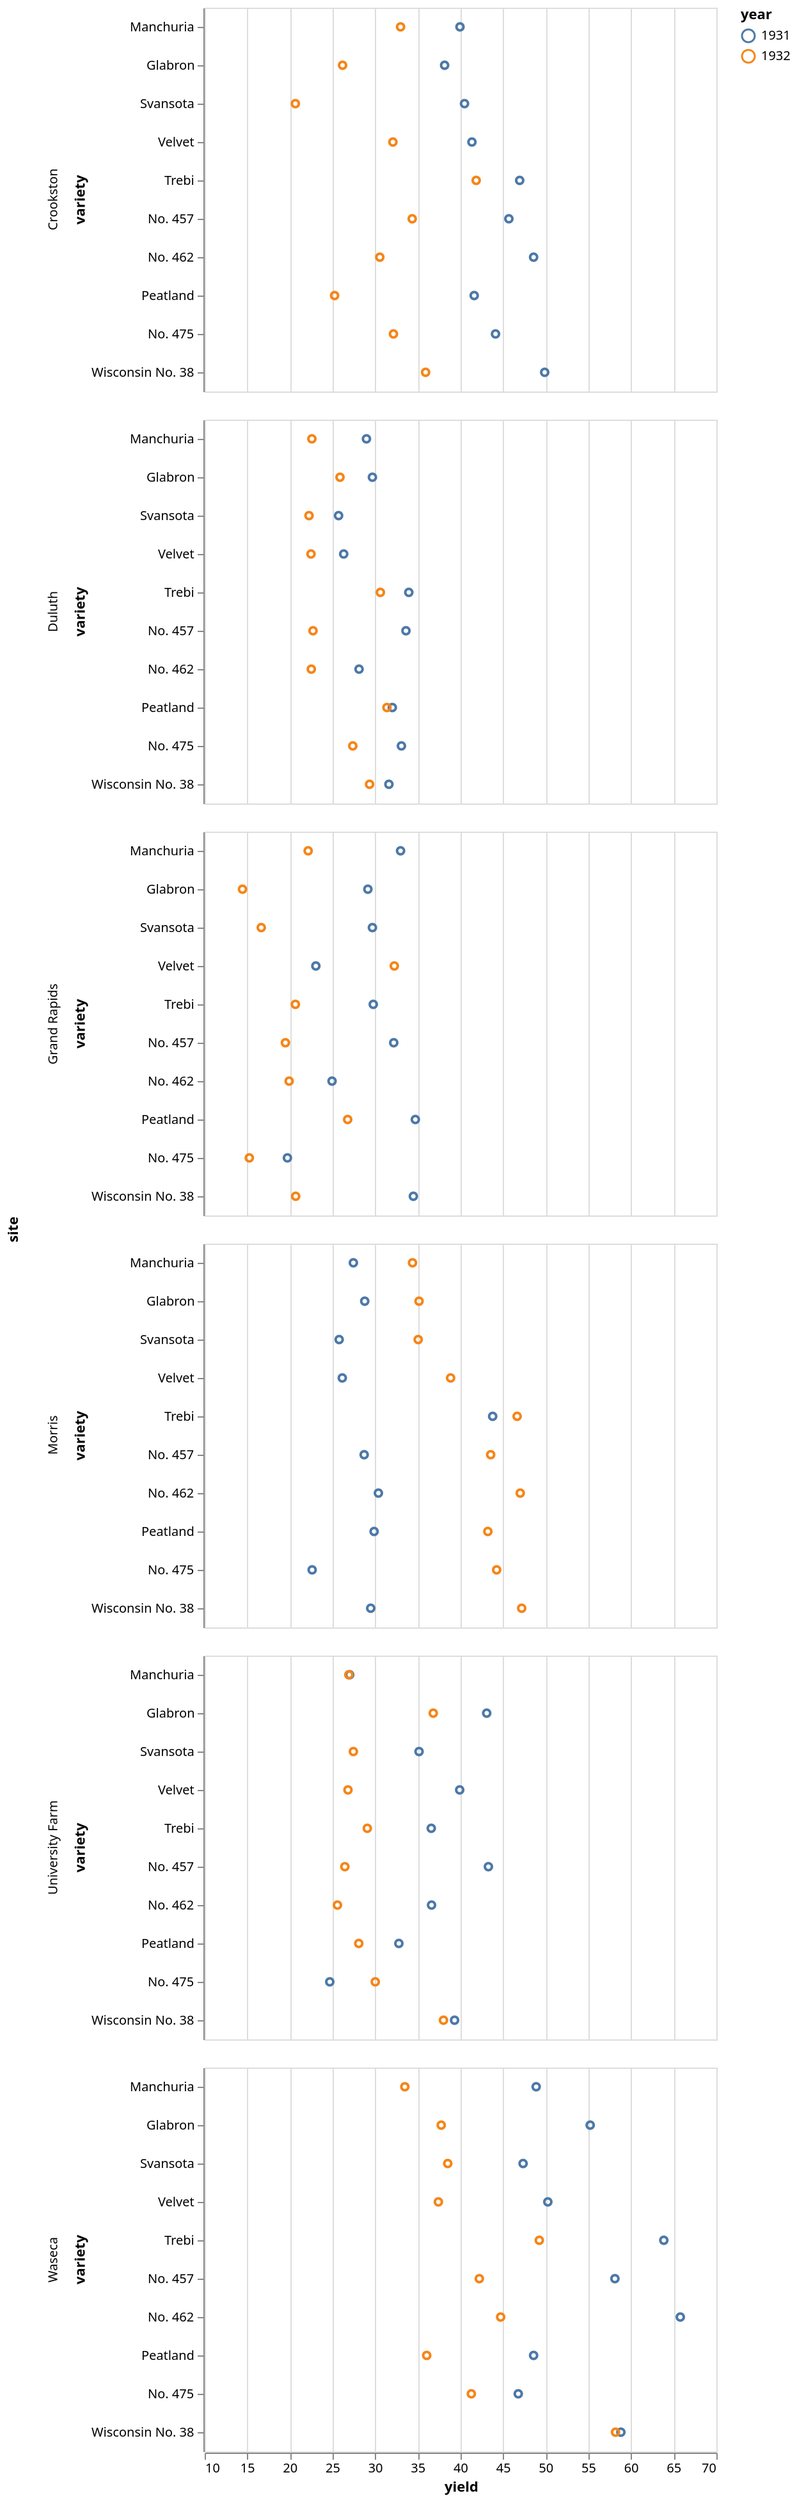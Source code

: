 {"config": {"view": {"height": 300, "width": 400}}, "encoding": {"y": {"scale": {"rangeStep": 20}, "title": "variety", "field": "properties.variety", "sort": {"field": "yield", "op": "median", "order": "descending"}, "type": "nominal"}, "x": {"aggregate": "median", "title": "yield", "field": "properties.yield", "type": "quantitative", "scale": {"zero": false}}, "color": {"title": "year", "field": "properties.year", "type": "nominal"}, "row": {"title": "site", "field": "properties.site", "type": "nominal"}}, "data": {"values": {"features": [{"properties": {"variety": "Manchuria", "yield": 27.0, "site": "University Farm", "year": 1931}, "geometry": {"coordinates": [125.6, 10.1], "type": "Point"}, "type": "Feature"}, {"properties": {"variety": "Manchuria", "yield": 48.86667, "site": "Waseca", "year": 1931}, "geometry": {"coordinates": [125.6, 10.1], "type": "Point"}, "type": "Feature"}, {"properties": {"variety": "Manchuria", "yield": 27.43334, "site": "Morris", "year": 1931}, "geometry": {"coordinates": [125.6, 10.1], "type": "Point"}, "type": "Feature"}, {"properties": {"variety": "Manchuria", "yield": 39.93333, "site": "Crookston", "year": 1931}, "geometry": {"coordinates": [125.6, 10.1], "type": "Point"}, "type": "Feature"}, {"properties": {"variety": "Manchuria", "yield": 32.96667, "site": "Grand Rapids", "year": 1931}, "geometry": {"coordinates": [125.6, 10.1], "type": "Point"}, "type": "Feature"}, {"properties": {"variety": "Manchuria", "yield": 28.96667, "site": "Duluth", "year": 1931}, "geometry": {"coordinates": [125.6, 10.1], "type": "Point"}, "type": "Feature"}, {"properties": {"variety": "Glabron", "yield": 43.06666, "site": "University Farm", "year": 1931}, "geometry": {"coordinates": [125.6, 10.1], "type": "Point"}, "type": "Feature"}, {"properties": {"variety": "Glabron", "yield": 55.2, "site": "Waseca", "year": 1931}, "geometry": {"coordinates": [125.6, 10.1], "type": "Point"}, "type": "Feature"}, {"properties": {"variety": "Glabron", "yield": 28.76667, "site": "Morris", "year": 1931}, "geometry": {"coordinates": [125.6, 10.1], "type": "Point"}, "type": "Feature"}, {"properties": {"variety": "Glabron", "yield": 38.13333, "site": "Crookston", "year": 1931}, "geometry": {"coordinates": [125.6, 10.1], "type": "Point"}, "type": "Feature"}, {"properties": {"variety": "Glabron", "yield": 29.13333, "site": "Grand Rapids", "year": 1931}, "geometry": {"coordinates": [125.6, 10.1], "type": "Point"}, "type": "Feature"}, {"properties": {"variety": "Glabron", "yield": 29.66667, "site": "Duluth", "year": 1931}, "geometry": {"coordinates": [125.6, 10.1], "type": "Point"}, "type": "Feature"}, {"properties": {"variety": "Svansota", "yield": 35.13333, "site": "University Farm", "year": 1931}, "geometry": {"coordinates": [125.6, 10.1], "type": "Point"}, "type": "Feature"}, {"properties": {"variety": "Svansota", "yield": 47.33333, "site": "Waseca", "year": 1931}, "geometry": {"coordinates": [125.6, 10.1], "type": "Point"}, "type": "Feature"}, {"properties": {"variety": "Svansota", "yield": 25.76667, "site": "Morris", "year": 1931}, "geometry": {"coordinates": [125.6, 10.1], "type": "Point"}, "type": "Feature"}, {"properties": {"variety": "Svansota", "yield": 40.46667, "site": "Crookston", "year": 1931}, "geometry": {"coordinates": [125.6, 10.1], "type": "Point"}, "type": "Feature"}, {"properties": {"variety": "Svansota", "yield": 29.66667, "site": "Grand Rapids", "year": 1931}, "geometry": {"coordinates": [125.6, 10.1], "type": "Point"}, "type": "Feature"}, {"properties": {"variety": "Svansota", "yield": 25.7, "site": "Duluth", "year": 1931}, "geometry": {"coordinates": [125.6, 10.1], "type": "Point"}, "type": "Feature"}, {"properties": {"variety": "Velvet", "yield": 39.9, "site": "University Farm", "year": 1931}, "geometry": {"coordinates": [125.6, 10.1], "type": "Point"}, "type": "Feature"}, {"properties": {"variety": "Velvet", "yield": 50.23333, "site": "Waseca", "year": 1931}, "geometry": {"coordinates": [125.6, 10.1], "type": "Point"}, "type": "Feature"}, {"properties": {"variety": "Velvet", "yield": 26.13333, "site": "Morris", "year": 1931}, "geometry": {"coordinates": [125.6, 10.1], "type": "Point"}, "type": "Feature"}, {"properties": {"variety": "Velvet", "yield": 41.33333, "site": "Crookston", "year": 1931}, "geometry": {"coordinates": [125.6, 10.1], "type": "Point"}, "type": "Feature"}, {"properties": {"variety": "Velvet", "yield": 23.03333, "site": "Grand Rapids", "year": 1931}, "geometry": {"coordinates": [125.6, 10.1], "type": "Point"}, "type": "Feature"}, {"properties": {"variety": "Velvet", "yield": 26.3, "site": "Duluth", "year": 1931}, "geometry": {"coordinates": [125.6, 10.1], "type": "Point"}, "type": "Feature"}, {"properties": {"variety": "Trebi", "yield": 36.56666, "site": "University Farm", "year": 1931}, "geometry": {"coordinates": [125.6, 10.1], "type": "Point"}, "type": "Feature"}, {"properties": {"variety": "Trebi", "yield": 63.8333, "site": "Waseca", "year": 1931}, "geometry": {"coordinates": [125.6, 10.1], "type": "Point"}, "type": "Feature"}, {"properties": {"variety": "Trebi", "yield": 43.76667, "site": "Morris", "year": 1931}, "geometry": {"coordinates": [125.6, 10.1], "type": "Point"}, "type": "Feature"}, {"properties": {"variety": "Trebi", "yield": 46.93333, "site": "Crookston", "year": 1931}, "geometry": {"coordinates": [125.6, 10.1], "type": "Point"}, "type": "Feature"}, {"properties": {"variety": "Trebi", "yield": 29.76667, "site": "Grand Rapids", "year": 1931}, "geometry": {"coordinates": [125.6, 10.1], "type": "Point"}, "type": "Feature"}, {"properties": {"variety": "Trebi", "yield": 33.93333, "site": "Duluth", "year": 1931}, "geometry": {"coordinates": [125.6, 10.1], "type": "Point"}, "type": "Feature"}, {"properties": {"variety": "No. 457", "yield": 43.26667, "site": "University Farm", "year": 1931}, "geometry": {"coordinates": [125.6, 10.1], "type": "Point"}, "type": "Feature"}, {"properties": {"variety": "No. 457", "yield": 58.1, "site": "Waseca", "year": 1931}, "geometry": {"coordinates": [125.6, 10.1], "type": "Point"}, "type": "Feature"}, {"properties": {"variety": "No. 457", "yield": 28.7, "site": "Morris", "year": 1931}, "geometry": {"coordinates": [125.6, 10.1], "type": "Point"}, "type": "Feature"}, {"properties": {"variety": "No. 457", "yield": 45.66667, "site": "Crookston", "year": 1931}, "geometry": {"coordinates": [125.6, 10.1], "type": "Point"}, "type": "Feature"}, {"properties": {"variety": "No. 457", "yield": 32.16667, "site": "Grand Rapids", "year": 1931}, "geometry": {"coordinates": [125.6, 10.1], "type": "Point"}, "type": "Feature"}, {"properties": {"variety": "No. 457", "yield": 33.6, "site": "Duluth", "year": 1931}, "geometry": {"coordinates": [125.6, 10.1], "type": "Point"}, "type": "Feature"}, {"properties": {"variety": "No. 462", "yield": 36.6, "site": "University Farm", "year": 1931}, "geometry": {"coordinates": [125.6, 10.1], "type": "Point"}, "type": "Feature"}, {"properties": {"variety": "No. 462", "yield": 65.7667, "site": "Waseca", "year": 1931}, "geometry": {"coordinates": [125.6, 10.1], "type": "Point"}, "type": "Feature"}, {"properties": {"variety": "No. 462", "yield": 30.36667, "site": "Morris", "year": 1931}, "geometry": {"coordinates": [125.6, 10.1], "type": "Point"}, "type": "Feature"}, {"properties": {"variety": "No. 462", "yield": 48.56666, "site": "Crookston", "year": 1931}, "geometry": {"coordinates": [125.6, 10.1], "type": "Point"}, "type": "Feature"}, {"properties": {"variety": "No. 462", "yield": 24.93334, "site": "Grand Rapids", "year": 1931}, "geometry": {"coordinates": [125.6, 10.1], "type": "Point"}, "type": "Feature"}, {"properties": {"variety": "No. 462", "yield": 28.1, "site": "Duluth", "year": 1931}, "geometry": {"coordinates": [125.6, 10.1], "type": "Point"}, "type": "Feature"}, {"properties": {"variety": "Peatland", "yield": 32.76667, "site": "University Farm", "year": 1931}, "geometry": {"coordinates": [125.6, 10.1], "type": "Point"}, "type": "Feature"}, {"properties": {"variety": "Peatland", "yield": 48.56666, "site": "Waseca", "year": 1931}, "geometry": {"coordinates": [125.6, 10.1], "type": "Point"}, "type": "Feature"}, {"properties": {"variety": "Peatland", "yield": 29.86667, "site": "Morris", "year": 1931}, "geometry": {"coordinates": [125.6, 10.1], "type": "Point"}, "type": "Feature"}, {"properties": {"variety": "Peatland", "yield": 41.6, "site": "Crookston", "year": 1931}, "geometry": {"coordinates": [125.6, 10.1], "type": "Point"}, "type": "Feature"}, {"properties": {"variety": "Peatland", "yield": 34.7, "site": "Grand Rapids", "year": 1931}, "geometry": {"coordinates": [125.6, 10.1], "type": "Point"}, "type": "Feature"}, {"properties": {"variety": "Peatland", "yield": 32.0, "site": "Duluth", "year": 1931}, "geometry": {"coordinates": [125.6, 10.1], "type": "Point"}, "type": "Feature"}, {"properties": {"variety": "No. 475", "yield": 24.66667, "site": "University Farm", "year": 1931}, "geometry": {"coordinates": [125.6, 10.1], "type": "Point"}, "type": "Feature"}, {"properties": {"variety": "No. 475", "yield": 46.76667, "site": "Waseca", "year": 1931}, "geometry": {"coordinates": [125.6, 10.1], "type": "Point"}, "type": "Feature"}, {"properties": {"variety": "No. 475", "yield": 22.6, "site": "Morris", "year": 1931}, "geometry": {"coordinates": [125.6, 10.1], "type": "Point"}, "type": "Feature"}, {"properties": {"variety": "No. 475", "yield": 44.1, "site": "Crookston", "year": 1931}, "geometry": {"coordinates": [125.6, 10.1], "type": "Point"}, "type": "Feature"}, {"properties": {"variety": "No. 475", "yield": 19.7, "site": "Grand Rapids", "year": 1931}, "geometry": {"coordinates": [125.6, 10.1], "type": "Point"}, "type": "Feature"}, {"properties": {"variety": "No. 475", "yield": 33.06666, "site": "Duluth", "year": 1931}, "geometry": {"coordinates": [125.6, 10.1], "type": "Point"}, "type": "Feature"}, {"properties": {"variety": "Wisconsin No. 38", "yield": 39.3, "site": "University Farm", "year": 1931}, "geometry": {"coordinates": [125.6, 10.1], "type": "Point"}, "type": "Feature"}, {"properties": {"variety": "Wisconsin No. 38", "yield": 58.8, "site": "Waseca", "year": 1931}, "geometry": {"coordinates": [125.6, 10.1], "type": "Point"}, "type": "Feature"}, {"properties": {"variety": "Wisconsin No. 38", "yield": 29.46667, "site": "Morris", "year": 1931}, "geometry": {"coordinates": [125.6, 10.1], "type": "Point"}, "type": "Feature"}, {"properties": {"variety": "Wisconsin No. 38", "yield": 49.86667, "site": "Crookston", "year": 1931}, "geometry": {"coordinates": [125.6, 10.1], "type": "Point"}, "type": "Feature"}, {"properties": {"variety": "Wisconsin No. 38", "yield": 34.46667, "site": "Grand Rapids", "year": 1931}, "geometry": {"coordinates": [125.6, 10.1], "type": "Point"}, "type": "Feature"}, {"properties": {"variety": "Wisconsin No. 38", "yield": 31.6, "site": "Duluth", "year": 1931}, "geometry": {"coordinates": [125.6, 10.1], "type": "Point"}, "type": "Feature"}, {"properties": {"variety": "Manchuria", "yield": 26.9, "site": "University Farm", "year": 1932}, "geometry": {"coordinates": [125.6, 10.1], "type": "Point"}, "type": "Feature"}, {"properties": {"variety": "Manchuria", "yield": 33.46667, "site": "Waseca", "year": 1932}, "geometry": {"coordinates": [125.6, 10.1], "type": "Point"}, "type": "Feature"}, {"properties": {"variety": "Manchuria", "yield": 34.36666, "site": "Morris", "year": 1932}, "geometry": {"coordinates": [125.6, 10.1], "type": "Point"}, "type": "Feature"}, {"properties": {"variety": "Manchuria", "yield": 32.96667, "site": "Crookston", "year": 1932}, "geometry": {"coordinates": [125.6, 10.1], "type": "Point"}, "type": "Feature"}, {"properties": {"variety": "Manchuria", "yield": 22.13333, "site": "Grand Rapids", "year": 1932}, "geometry": {"coordinates": [125.6, 10.1], "type": "Point"}, "type": "Feature"}, {"properties": {"variety": "Manchuria", "yield": 22.56667, "site": "Duluth", "year": 1932}, "geometry": {"coordinates": [125.6, 10.1], "type": "Point"}, "type": "Feature"}, {"properties": {"variety": "Glabron", "yield": 36.8, "site": "University Farm", "year": 1932}, "geometry": {"coordinates": [125.6, 10.1], "type": "Point"}, "type": "Feature"}, {"properties": {"variety": "Glabron", "yield": 37.73333, "site": "Waseca", "year": 1932}, "geometry": {"coordinates": [125.6, 10.1], "type": "Point"}, "type": "Feature"}, {"properties": {"variety": "Glabron", "yield": 35.13333, "site": "Morris", "year": 1932}, "geometry": {"coordinates": [125.6, 10.1], "type": "Point"}, "type": "Feature"}, {"properties": {"variety": "Glabron", "yield": 26.16667, "site": "Crookston", "year": 1932}, "geometry": {"coordinates": [125.6, 10.1], "type": "Point"}, "type": "Feature"}, {"properties": {"variety": "Glabron", "yield": 14.43333, "site": "Grand Rapids", "year": 1932}, "geometry": {"coordinates": [125.6, 10.1], "type": "Point"}, "type": "Feature"}, {"properties": {"variety": "Glabron", "yield": 25.86667, "site": "Duluth", "year": 1932}, "geometry": {"coordinates": [125.6, 10.1], "type": "Point"}, "type": "Feature"}, {"properties": {"variety": "Svansota", "yield": 27.43334, "site": "University Farm", "year": 1932}, "geometry": {"coordinates": [125.6, 10.1], "type": "Point"}, "type": "Feature"}, {"properties": {"variety": "Svansota", "yield": 38.5, "site": "Waseca", "year": 1932}, "geometry": {"coordinates": [125.6, 10.1], "type": "Point"}, "type": "Feature"}, {"properties": {"variety": "Svansota", "yield": 35.03333, "site": "Morris", "year": 1932}, "geometry": {"coordinates": [125.6, 10.1], "type": "Point"}, "type": "Feature"}, {"properties": {"variety": "Svansota", "yield": 20.63333, "site": "Crookston", "year": 1932}, "geometry": {"coordinates": [125.6, 10.1], "type": "Point"}, "type": "Feature"}, {"properties": {"variety": "Svansota", "yield": 16.63333, "site": "Grand Rapids", "year": 1932}, "geometry": {"coordinates": [125.6, 10.1], "type": "Point"}, "type": "Feature"}, {"properties": {"variety": "Svansota", "yield": 22.23333, "site": "Duluth", "year": 1932}, "geometry": {"coordinates": [125.6, 10.1], "type": "Point"}, "type": "Feature"}, {"properties": {"variety": "Velvet", "yield": 26.8, "site": "University Farm", "year": 1932}, "geometry": {"coordinates": [125.6, 10.1], "type": "Point"}, "type": "Feature"}, {"properties": {"variety": "Velvet", "yield": 37.4, "site": "Waseca", "year": 1932}, "geometry": {"coordinates": [125.6, 10.1], "type": "Point"}, "type": "Feature"}, {"properties": {"variety": "Velvet", "yield": 38.83333, "site": "Morris", "year": 1932}, "geometry": {"coordinates": [125.6, 10.1], "type": "Point"}, "type": "Feature"}, {"properties": {"variety": "Velvet", "yield": 32.06666, "site": "Crookston", "year": 1932}, "geometry": {"coordinates": [125.6, 10.1], "type": "Point"}, "type": "Feature"}, {"properties": {"variety": "Velvet", "yield": 32.23333, "site": "Grand Rapids", "year": 1932}, "geometry": {"coordinates": [125.6, 10.1], "type": "Point"}, "type": "Feature"}, {"properties": {"variety": "Velvet", "yield": 22.46667, "site": "Duluth", "year": 1932}, "geometry": {"coordinates": [125.6, 10.1], "type": "Point"}, "type": "Feature"}, {"properties": {"variety": "Trebi", "yield": 29.06667, "site": "University Farm", "year": 1932}, "geometry": {"coordinates": [125.6, 10.1], "type": "Point"}, "type": "Feature"}, {"properties": {"variety": "Trebi", "yield": 49.2333, "site": "Waseca", "year": 1932}, "geometry": {"coordinates": [125.6, 10.1], "type": "Point"}, "type": "Feature"}, {"properties": {"variety": "Trebi", "yield": 46.63333, "site": "Morris", "year": 1932}, "geometry": {"coordinates": [125.6, 10.1], "type": "Point"}, "type": "Feature"}, {"properties": {"variety": "Trebi", "yield": 41.83333, "site": "Crookston", "year": 1932}, "geometry": {"coordinates": [125.6, 10.1], "type": "Point"}, "type": "Feature"}, {"properties": {"variety": "Trebi", "yield": 20.63333, "site": "Grand Rapids", "year": 1932}, "geometry": {"coordinates": [125.6, 10.1], "type": "Point"}, "type": "Feature"}, {"properties": {"variety": "Trebi", "yield": 30.6, "site": "Duluth", "year": 1932}, "geometry": {"coordinates": [125.6, 10.1], "type": "Point"}, "type": "Feature"}, {"properties": {"variety": "No. 457", "yield": 26.43334, "site": "University Farm", "year": 1932}, "geometry": {"coordinates": [125.6, 10.1], "type": "Point"}, "type": "Feature"}, {"properties": {"variety": "No. 457", "yield": 42.2, "site": "Waseca", "year": 1932}, "geometry": {"coordinates": [125.6, 10.1], "type": "Point"}, "type": "Feature"}, {"properties": {"variety": "No. 457", "yield": 43.53334, "site": "Morris", "year": 1932}, "geometry": {"coordinates": [125.6, 10.1], "type": "Point"}, "type": "Feature"}, {"properties": {"variety": "No. 457", "yield": 34.33333, "site": "Crookston", "year": 1932}, "geometry": {"coordinates": [125.6, 10.1], "type": "Point"}, "type": "Feature"}, {"properties": {"variety": "No. 457", "yield": 19.46667, "site": "Grand Rapids", "year": 1932}, "geometry": {"coordinates": [125.6, 10.1], "type": "Point"}, "type": "Feature"}, {"properties": {"variety": "No. 457", "yield": 22.7, "site": "Duluth", "year": 1932}, "geometry": {"coordinates": [125.6, 10.1], "type": "Point"}, "type": "Feature"}, {"properties": {"variety": "No. 462", "yield": 25.56667, "site": "University Farm", "year": 1932}, "geometry": {"coordinates": [125.6, 10.1], "type": "Point"}, "type": "Feature"}, {"properties": {"variety": "No. 462", "yield": 44.7, "site": "Waseca", "year": 1932}, "geometry": {"coordinates": [125.6, 10.1], "type": "Point"}, "type": "Feature"}, {"properties": {"variety": "No. 462", "yield": 47.0, "site": "Morris", "year": 1932}, "geometry": {"coordinates": [125.6, 10.1], "type": "Point"}, "type": "Feature"}, {"properties": {"variety": "No. 462", "yield": 30.53333, "site": "Crookston", "year": 1932}, "geometry": {"coordinates": [125.6, 10.1], "type": "Point"}, "type": "Feature"}, {"properties": {"variety": "No. 462", "yield": 19.9, "site": "Grand Rapids", "year": 1932}, "geometry": {"coordinates": [125.6, 10.1], "type": "Point"}, "type": "Feature"}, {"properties": {"variety": "No. 462", "yield": 22.5, "site": "Duluth", "year": 1932}, "geometry": {"coordinates": [125.6, 10.1], "type": "Point"}, "type": "Feature"}, {"properties": {"variety": "Peatland", "yield": 28.06667, "site": "University Farm", "year": 1932}, "geometry": {"coordinates": [125.6, 10.1], "type": "Point"}, "type": "Feature"}, {"properties": {"variety": "Peatland", "yield": 36.03333, "site": "Waseca", "year": 1932}, "geometry": {"coordinates": [125.6, 10.1], "type": "Point"}, "type": "Feature"}, {"properties": {"variety": "Peatland", "yield": 43.2, "site": "Morris", "year": 1932}, "geometry": {"coordinates": [125.6, 10.1], "type": "Point"}, "type": "Feature"}, {"properties": {"variety": "Peatland", "yield": 25.23333, "site": "Crookston", "year": 1932}, "geometry": {"coordinates": [125.6, 10.1], "type": "Point"}, "type": "Feature"}, {"properties": {"variety": "Peatland", "yield": 26.76667, "site": "Grand Rapids", "year": 1932}, "geometry": {"coordinates": [125.6, 10.1], "type": "Point"}, "type": "Feature"}, {"properties": {"variety": "Peatland", "yield": 31.36667, "site": "Duluth", "year": 1932}, "geometry": {"coordinates": [125.6, 10.1], "type": "Point"}, "type": "Feature"}, {"properties": {"variety": "No. 475", "yield": 30.0, "site": "University Farm", "year": 1932}, "geometry": {"coordinates": [125.6, 10.1], "type": "Point"}, "type": "Feature"}, {"properties": {"variety": "No. 475", "yield": 41.26667, "site": "Waseca", "year": 1932}, "geometry": {"coordinates": [125.6, 10.1], "type": "Point"}, "type": "Feature"}, {"properties": {"variety": "No. 475", "yield": 44.23333, "site": "Morris", "year": 1932}, "geometry": {"coordinates": [125.6, 10.1], "type": "Point"}, "type": "Feature"}, {"properties": {"variety": "No. 475", "yield": 32.13333, "site": "Crookston", "year": 1932}, "geometry": {"coordinates": [125.6, 10.1], "type": "Point"}, "type": "Feature"}, {"properties": {"variety": "No. 475", "yield": 15.23333, "site": "Grand Rapids", "year": 1932}, "geometry": {"coordinates": [125.6, 10.1], "type": "Point"}, "type": "Feature"}, {"properties": {"variety": "No. 475", "yield": 27.36667, "site": "Duluth", "year": 1932}, "geometry": {"coordinates": [125.6, 10.1], "type": "Point"}, "type": "Feature"}, {"properties": {"variety": "Wisconsin No. 38", "yield": 38.0, "site": "University Farm", "year": 1932}, "geometry": {"coordinates": [125.6, 10.1], "type": "Point"}, "type": "Feature"}, {"properties": {"variety": "Wisconsin No. 38", "yield": 58.16667, "site": "Waseca", "year": 1932}, "geometry": {"coordinates": [125.6, 10.1], "type": "Point"}, "type": "Feature"}, {"properties": {"variety": "Wisconsin No. 38", "yield": 47.16667, "site": "Morris", "year": 1932}, "geometry": {"coordinates": [125.6, 10.1], "type": "Point"}, "type": "Feature"}, {"properties": {"variety": "Wisconsin No. 38", "yield": 35.9, "site": "Crookston", "year": 1932}, "geometry": {"coordinates": [125.6, 10.1], "type": "Point"}, "type": "Feature"}, {"properties": {"variety": "Wisconsin No. 38", "yield": 20.66667, "site": "Grand Rapids", "year": 1932}, "geometry": {"coordinates": [125.6, 10.1], "type": "Point"}, "type": "Feature"}, {"properties": {"variety": "Wisconsin No. 38", "yield": 29.33333, "site": "Duluth", "year": 1932}, "geometry": {"coordinates": [125.6, 10.1], "type": "Point"}, "type": "Feature"}], "type": "FeatureCollection"}, "format": {"type": "json", "property": "features"}}, "mark": "point", "$schema": "https://vega.github.io/schema/vega-lite/v2.4.1.json"}